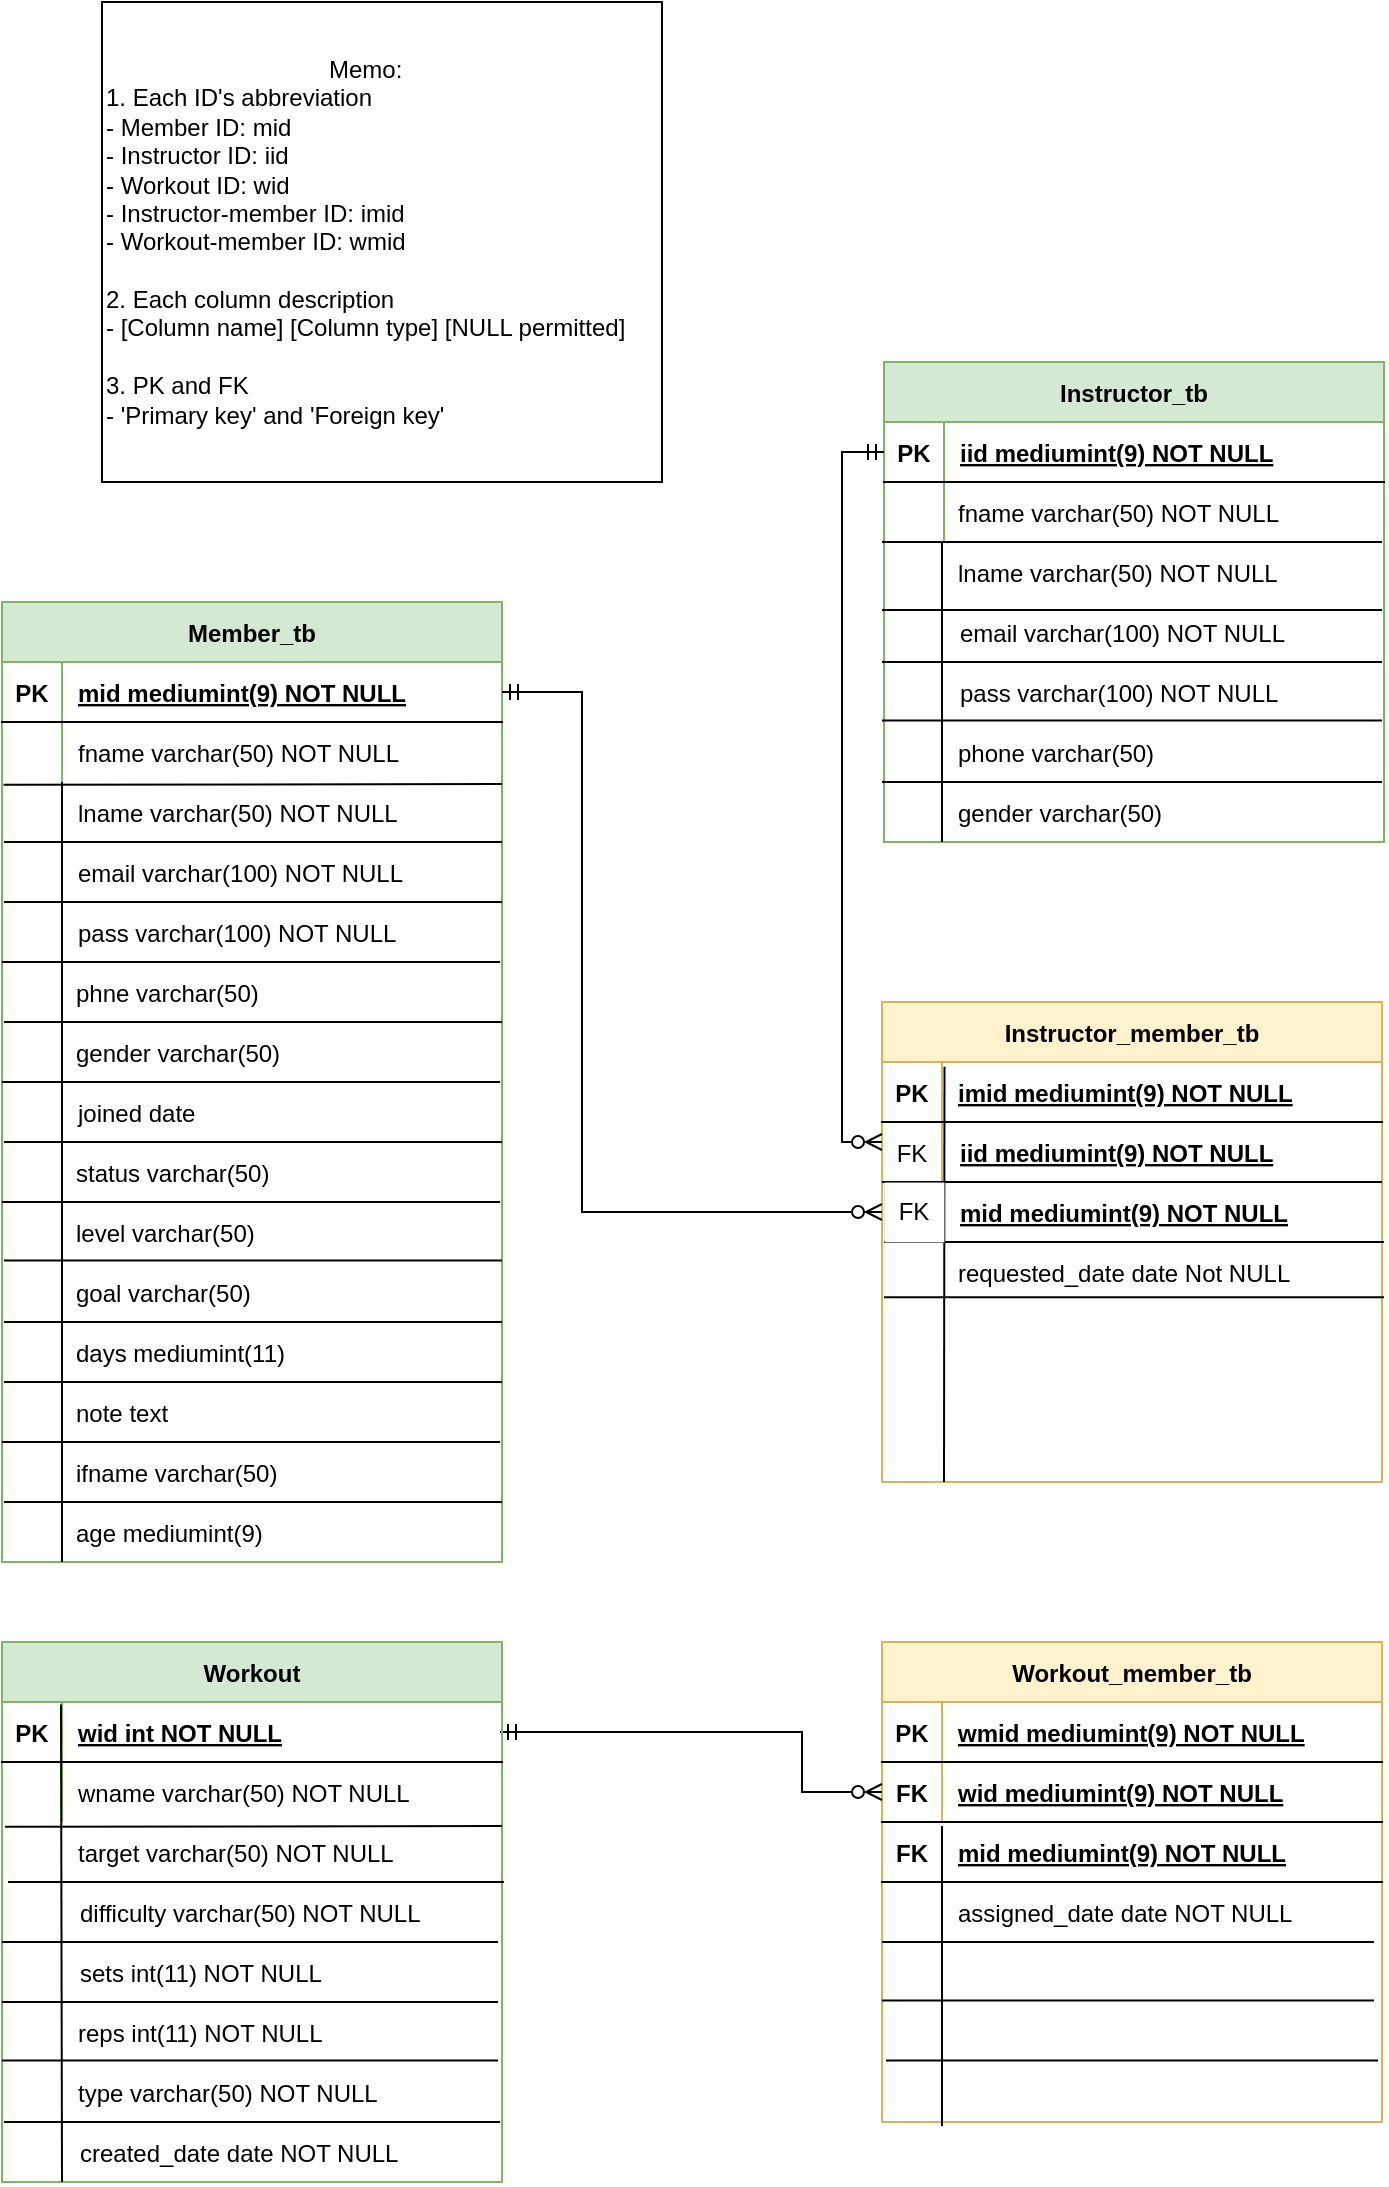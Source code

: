 <mxfile version="22.1.11" type="device">
  <diagram id="R2lEEEUBdFMjLlhIrx00" name="Page-1">
    <mxGraphModel dx="1060" dy="1758" grid="1" gridSize="10" guides="1" tooltips="1" connect="1" arrows="1" fold="1" page="1" pageScale="1" pageWidth="850" pageHeight="1100" math="0" shadow="0" extFonts="Permanent Marker^https://fonts.googleapis.com/css?family=Permanent+Marker">
      <root>
        <mxCell id="0" />
        <mxCell id="1" parent="0" />
        <mxCell id="C-vyLk0tnHw3VtMMgP7b-23" value="Member_tb" style="shape=table;startSize=30;container=1;collapsible=1;childLayout=tableLayout;fixedRows=1;rowLines=0;fontStyle=1;align=center;resizeLast=1;fillColor=#d5e8d4;strokeColor=#82b366;" parent="1" vertex="1">
          <mxGeometry x="120" y="120" width="250" height="480" as="geometry" />
        </mxCell>
        <mxCell id="C-vyLk0tnHw3VtMMgP7b-24" value="" style="shape=partialRectangle;collapsible=0;dropTarget=0;pointerEvents=0;fillColor=none;points=[[0,0.5],[1,0.5]];portConstraint=eastwest;top=0;left=0;right=0;bottom=1;" parent="C-vyLk0tnHw3VtMMgP7b-23" vertex="1">
          <mxGeometry y="30" width="250" height="30" as="geometry" />
        </mxCell>
        <mxCell id="C-vyLk0tnHw3VtMMgP7b-25" value="PK" style="shape=partialRectangle;overflow=hidden;connectable=0;fillColor=none;top=0;left=0;bottom=0;right=0;fontStyle=1;" parent="C-vyLk0tnHw3VtMMgP7b-24" vertex="1">
          <mxGeometry width="30" height="30" as="geometry">
            <mxRectangle width="30" height="30" as="alternateBounds" />
          </mxGeometry>
        </mxCell>
        <mxCell id="C-vyLk0tnHw3VtMMgP7b-26" value="mid mediumint(9) NOT NULL " style="shape=partialRectangle;overflow=hidden;connectable=0;fillColor=none;top=0;left=0;bottom=0;right=0;align=left;spacingLeft=6;fontStyle=5;" parent="C-vyLk0tnHw3VtMMgP7b-24" vertex="1">
          <mxGeometry x="30" width="220" height="30" as="geometry">
            <mxRectangle width="220" height="30" as="alternateBounds" />
          </mxGeometry>
        </mxCell>
        <mxCell id="C-vyLk0tnHw3VtMMgP7b-27" value="" style="shape=partialRectangle;collapsible=0;dropTarget=0;pointerEvents=0;fillColor=none;points=[[0,0.5],[1,0.5]];portConstraint=eastwest;top=0;left=0;right=0;bottom=0;" parent="C-vyLk0tnHw3VtMMgP7b-23" vertex="1">
          <mxGeometry y="60" width="250" height="30" as="geometry" />
        </mxCell>
        <mxCell id="C-vyLk0tnHw3VtMMgP7b-28" value="" style="shape=partialRectangle;overflow=hidden;connectable=0;fillColor=none;top=0;left=0;bottom=0;right=0;" parent="C-vyLk0tnHw3VtMMgP7b-27" vertex="1">
          <mxGeometry width="30" height="30" as="geometry">
            <mxRectangle width="30" height="30" as="alternateBounds" />
          </mxGeometry>
        </mxCell>
        <mxCell id="C-vyLk0tnHw3VtMMgP7b-29" value="" style="shape=partialRectangle;overflow=hidden;connectable=0;fillColor=none;top=0;left=0;bottom=0;right=0;align=left;spacingLeft=6;" parent="C-vyLk0tnHw3VtMMgP7b-27" vertex="1">
          <mxGeometry x="30" width="220" height="30" as="geometry">
            <mxRectangle width="220" height="30" as="alternateBounds" />
          </mxGeometry>
        </mxCell>
        <mxCell id="uSfFsMPVZNawBo8DDsm8-3" value="lname varchar(50) NOT NULL" style="shape=partialRectangle;overflow=hidden;connectable=0;fillColor=none;top=0;left=0;bottom=0;right=0;align=left;spacingLeft=6;" parent="1" vertex="1">
          <mxGeometry x="150" y="210" width="220" height="30" as="geometry">
            <mxRectangle width="220" height="30" as="alternateBounds" />
          </mxGeometry>
        </mxCell>
        <mxCell id="uSfFsMPVZNawBo8DDsm8-12" value="fname varchar(50) NOT NULL" style="shape=partialRectangle;overflow=hidden;connectable=0;fillColor=none;top=0;left=0;bottom=0;right=0;align=left;spacingLeft=6;" parent="1" vertex="1">
          <mxGeometry x="150" y="180" width="220" height="30" as="geometry">
            <mxRectangle width="220" height="30" as="alternateBounds" />
          </mxGeometry>
        </mxCell>
        <mxCell id="uSfFsMPVZNawBo8DDsm8-13" value="gender varchar(50) " style="shape=partialRectangle;overflow=hidden;connectable=0;fillColor=none;top=0;left=0;bottom=0;right=0;align=left;spacingLeft=6;" parent="1" vertex="1">
          <mxGeometry x="149" y="330" width="220" height="30" as="geometry">
            <mxRectangle width="220" height="30" as="alternateBounds" />
          </mxGeometry>
        </mxCell>
        <mxCell id="uSfFsMPVZNawBo8DDsm8-14" value="status varchar(50)" style="shape=partialRectangle;overflow=hidden;connectable=0;fillColor=none;top=0;left=0;bottom=0;right=0;align=left;spacingLeft=6;" parent="1" vertex="1">
          <mxGeometry x="149" y="390" width="220" height="30" as="geometry">
            <mxRectangle width="220" height="30" as="alternateBounds" />
          </mxGeometry>
        </mxCell>
        <mxCell id="uSfFsMPVZNawBo8DDsm8-15" value="email varchar(100) NOT NULL" style="shape=partialRectangle;overflow=hidden;connectable=0;fillColor=none;top=0;left=0;bottom=0;right=0;align=left;spacingLeft=6;" parent="1" vertex="1">
          <mxGeometry x="150" y="240" width="220" height="30" as="geometry">
            <mxRectangle width="220" height="30" as="alternateBounds" />
          </mxGeometry>
        </mxCell>
        <mxCell id="uSfFsMPVZNawBo8DDsm8-16" value="phne varchar(50) " style="shape=partialRectangle;overflow=hidden;connectable=0;fillColor=none;top=0;left=0;bottom=0;right=0;align=left;spacingLeft=6;" parent="1" vertex="1">
          <mxGeometry x="149" y="300" width="220" height="30" as="geometry">
            <mxRectangle width="220" height="30" as="alternateBounds" />
          </mxGeometry>
        </mxCell>
        <mxCell id="uSfFsMPVZNawBo8DDsm8-17" value="level varchar(50)" style="shape=partialRectangle;overflow=hidden;connectable=0;fillColor=none;top=0;left=0;bottom=0;right=0;align=left;spacingLeft=6;" parent="1" vertex="1">
          <mxGeometry x="149" y="420" width="220" height="30" as="geometry">
            <mxRectangle width="220" height="30" as="alternateBounds" />
          </mxGeometry>
        </mxCell>
        <mxCell id="uSfFsMPVZNawBo8DDsm8-18" value="joined date" style="shape=partialRectangle;overflow=hidden;connectable=0;fillColor=none;top=0;left=0;bottom=0;right=0;align=left;spacingLeft=6;" parent="1" vertex="1">
          <mxGeometry x="150" y="360" width="220" height="30" as="geometry">
            <mxRectangle width="220" height="30" as="alternateBounds" />
          </mxGeometry>
        </mxCell>
        <mxCell id="uSfFsMPVZNawBo8DDsm8-19" value="goal varchar(50)" style="shape=partialRectangle;overflow=hidden;connectable=0;fillColor=none;top=0;left=0;bottom=0;right=0;align=left;spacingLeft=6;" parent="1" vertex="1">
          <mxGeometry x="149" y="450" width="220" height="30" as="geometry">
            <mxRectangle width="220" height="30" as="alternateBounds" />
          </mxGeometry>
        </mxCell>
        <mxCell id="uSfFsMPVZNawBo8DDsm8-20" value="days mediumint(11)" style="shape=partialRectangle;overflow=hidden;connectable=0;fillColor=none;top=0;left=0;bottom=0;right=0;align=left;spacingLeft=6;" parent="1" vertex="1">
          <mxGeometry x="149" y="480" width="220" height="30" as="geometry">
            <mxRectangle width="220" height="30" as="alternateBounds" />
          </mxGeometry>
        </mxCell>
        <mxCell id="uSfFsMPVZNawBo8DDsm8-21" value="note text" style="shape=partialRectangle;overflow=hidden;connectable=0;fillColor=none;top=0;left=0;bottom=0;right=0;align=left;spacingLeft=6;" parent="1" vertex="1">
          <mxGeometry x="149" y="510" width="220" height="30" as="geometry">
            <mxRectangle width="220" height="30" as="alternateBounds" />
          </mxGeometry>
        </mxCell>
        <mxCell id="uSfFsMPVZNawBo8DDsm8-22" value="ifname varchar(50) " style="shape=partialRectangle;overflow=hidden;connectable=0;fillColor=none;top=0;left=0;bottom=0;right=0;align=left;spacingLeft=6;" parent="1" vertex="1">
          <mxGeometry x="149" y="540" width="220" height="30" as="geometry">
            <mxRectangle width="220" height="30" as="alternateBounds" />
          </mxGeometry>
        </mxCell>
        <mxCell id="uSfFsMPVZNawBo8DDsm8-23" value="age mediumint(9)" style="shape=partialRectangle;overflow=hidden;connectable=0;fillColor=none;top=0;left=0;bottom=0;right=0;align=left;spacingLeft=6;" parent="1" vertex="1">
          <mxGeometry x="149" y="570" width="220" height="30" as="geometry">
            <mxRectangle width="220" height="30" as="alternateBounds" />
          </mxGeometry>
        </mxCell>
        <mxCell id="uSfFsMPVZNawBo8DDsm8-27" value="pass varchar(100) NOT NULL" style="shape=partialRectangle;overflow=hidden;connectable=0;fillColor=none;top=0;left=0;bottom=0;right=0;align=left;spacingLeft=6;" parent="1" vertex="1">
          <mxGeometry x="150" y="270" width="220" height="30" as="geometry">
            <mxRectangle width="220" height="30" as="alternateBounds" />
          </mxGeometry>
        </mxCell>
        <mxCell id="uSfFsMPVZNawBo8DDsm8-28" value="" style="endArrow=none;html=1;rounded=0;" parent="1" edge="1">
          <mxGeometry width="50" height="50" relative="1" as="geometry">
            <mxPoint x="150" y="600" as="sourcePoint" />
            <mxPoint x="150" y="210" as="targetPoint" />
          </mxGeometry>
        </mxCell>
        <mxCell id="uSfFsMPVZNawBo8DDsm8-29" value="" style="endArrow=none;html=1;rounded=0;exitX=0.003;exitY=1.046;exitDx=0;exitDy=0;exitPerimeter=0;" parent="1" source="C-vyLk0tnHw3VtMMgP7b-27" edge="1">
          <mxGeometry width="50" height="50" relative="1" as="geometry">
            <mxPoint x="380" y="350" as="sourcePoint" />
            <mxPoint x="370" y="211" as="targetPoint" />
          </mxGeometry>
        </mxCell>
        <mxCell id="uSfFsMPVZNawBo8DDsm8-32" value="" style="endArrow=none;html=1;rounded=0;exitX=0.003;exitY=1.046;exitDx=0;exitDy=0;exitPerimeter=0;" parent="1" edge="1">
          <mxGeometry width="50" height="50" relative="1" as="geometry">
            <mxPoint x="121" y="240" as="sourcePoint" />
            <mxPoint x="370" y="240" as="targetPoint" />
          </mxGeometry>
        </mxCell>
        <mxCell id="uSfFsMPVZNawBo8DDsm8-33" value="" style="endArrow=none;html=1;rounded=0;exitX=0.003;exitY=1.046;exitDx=0;exitDy=0;exitPerimeter=0;" parent="1" edge="1">
          <mxGeometry width="50" height="50" relative="1" as="geometry">
            <mxPoint x="121" y="270" as="sourcePoint" />
            <mxPoint x="370" y="270" as="targetPoint" />
          </mxGeometry>
        </mxCell>
        <mxCell id="uSfFsMPVZNawBo8DDsm8-34" value="" style="endArrow=none;html=1;rounded=0;exitX=0.003;exitY=1.046;exitDx=0;exitDy=0;exitPerimeter=0;" parent="1" edge="1">
          <mxGeometry width="50" height="50" relative="1" as="geometry">
            <mxPoint x="120" y="300" as="sourcePoint" />
            <mxPoint x="369" y="300" as="targetPoint" />
          </mxGeometry>
        </mxCell>
        <mxCell id="uSfFsMPVZNawBo8DDsm8-35" value="" style="endArrow=none;html=1;rounded=0;exitX=0.003;exitY=1.046;exitDx=0;exitDy=0;exitPerimeter=0;" parent="1" edge="1">
          <mxGeometry width="50" height="50" relative="1" as="geometry">
            <mxPoint x="121" y="330" as="sourcePoint" />
            <mxPoint x="370" y="330" as="targetPoint" />
          </mxGeometry>
        </mxCell>
        <mxCell id="uSfFsMPVZNawBo8DDsm8-36" value="" style="endArrow=none;html=1;rounded=0;exitX=0.003;exitY=1.046;exitDx=0;exitDy=0;exitPerimeter=0;" parent="1" edge="1">
          <mxGeometry width="50" height="50" relative="1" as="geometry">
            <mxPoint x="120" y="360" as="sourcePoint" />
            <mxPoint x="369" y="360" as="targetPoint" />
          </mxGeometry>
        </mxCell>
        <mxCell id="uSfFsMPVZNawBo8DDsm8-37" value="" style="endArrow=none;html=1;rounded=0;exitX=0.003;exitY=1.046;exitDx=0;exitDy=0;exitPerimeter=0;" parent="1" edge="1">
          <mxGeometry width="50" height="50" relative="1" as="geometry">
            <mxPoint x="121" y="390" as="sourcePoint" />
            <mxPoint x="370" y="390" as="targetPoint" />
          </mxGeometry>
        </mxCell>
        <mxCell id="uSfFsMPVZNawBo8DDsm8-38" value="" style="endArrow=none;html=1;rounded=0;exitX=0.003;exitY=1.046;exitDx=0;exitDy=0;exitPerimeter=0;" parent="1" edge="1">
          <mxGeometry width="50" height="50" relative="1" as="geometry">
            <mxPoint x="120" y="420" as="sourcePoint" />
            <mxPoint x="369" y="420" as="targetPoint" />
          </mxGeometry>
        </mxCell>
        <mxCell id="uSfFsMPVZNawBo8DDsm8-39" value="" style="endArrow=none;html=1;rounded=0;exitX=0.003;exitY=1.046;exitDx=0;exitDy=0;exitPerimeter=0;" parent="1" edge="1">
          <mxGeometry width="50" height="50" relative="1" as="geometry">
            <mxPoint x="121" y="449.26" as="sourcePoint" />
            <mxPoint x="370" y="449.26" as="targetPoint" />
          </mxGeometry>
        </mxCell>
        <mxCell id="uSfFsMPVZNawBo8DDsm8-40" value="" style="endArrow=none;html=1;rounded=0;exitX=0.003;exitY=1.046;exitDx=0;exitDy=0;exitPerimeter=0;" parent="1" edge="1">
          <mxGeometry width="50" height="50" relative="1" as="geometry">
            <mxPoint x="121" y="480" as="sourcePoint" />
            <mxPoint x="370" y="480" as="targetPoint" />
          </mxGeometry>
        </mxCell>
        <mxCell id="uSfFsMPVZNawBo8DDsm8-41" value="" style="endArrow=none;html=1;rounded=0;exitX=0.003;exitY=1.046;exitDx=0;exitDy=0;exitPerimeter=0;" parent="1" edge="1">
          <mxGeometry width="50" height="50" relative="1" as="geometry">
            <mxPoint x="121" y="510" as="sourcePoint" />
            <mxPoint x="370" y="510" as="targetPoint" />
          </mxGeometry>
        </mxCell>
        <mxCell id="uSfFsMPVZNawBo8DDsm8-42" value="" style="endArrow=none;html=1;rounded=0;exitX=0.003;exitY=1.046;exitDx=0;exitDy=0;exitPerimeter=0;" parent="1" edge="1">
          <mxGeometry width="50" height="50" relative="1" as="geometry">
            <mxPoint x="120" y="540" as="sourcePoint" />
            <mxPoint x="369" y="540" as="targetPoint" />
          </mxGeometry>
        </mxCell>
        <mxCell id="uSfFsMPVZNawBo8DDsm8-43" value="" style="endArrow=none;html=1;rounded=0;exitX=0.003;exitY=1.046;exitDx=0;exitDy=0;exitPerimeter=0;" parent="1" edge="1">
          <mxGeometry width="50" height="50" relative="1" as="geometry">
            <mxPoint x="121" y="570" as="sourcePoint" />
            <mxPoint x="370" y="570" as="targetPoint" />
          </mxGeometry>
        </mxCell>
        <mxCell id="uSfFsMPVZNawBo8DDsm8-128" value="Instructor_tb" style="shape=table;startSize=30;container=1;collapsible=1;childLayout=tableLayout;fixedRows=1;rowLines=0;fontStyle=1;align=center;resizeLast=1;fillColor=#d5e8d4;strokeColor=#82b366;" parent="1" vertex="1">
          <mxGeometry x="561" width="250" height="240" as="geometry" />
        </mxCell>
        <mxCell id="uSfFsMPVZNawBo8DDsm8-129" value="" style="shape=partialRectangle;collapsible=0;dropTarget=0;pointerEvents=0;fillColor=none;points=[[0,0.5],[1,0.5]];portConstraint=eastwest;top=0;left=0;right=0;bottom=1;" parent="uSfFsMPVZNawBo8DDsm8-128" vertex="1">
          <mxGeometry y="30" width="250" height="30" as="geometry" />
        </mxCell>
        <mxCell id="uSfFsMPVZNawBo8DDsm8-130" value="PK" style="shape=partialRectangle;overflow=hidden;connectable=0;fillColor=none;top=0;left=0;bottom=0;right=0;fontStyle=1;" parent="uSfFsMPVZNawBo8DDsm8-129" vertex="1">
          <mxGeometry width="30" height="30" as="geometry">
            <mxRectangle width="30" height="30" as="alternateBounds" />
          </mxGeometry>
        </mxCell>
        <mxCell id="uSfFsMPVZNawBo8DDsm8-131" value="iid mediumint(9) NOT NULL " style="shape=partialRectangle;overflow=hidden;connectable=0;fillColor=none;top=0;left=0;bottom=0;right=0;align=left;spacingLeft=6;fontStyle=5;" parent="uSfFsMPVZNawBo8DDsm8-129" vertex="1">
          <mxGeometry x="30" width="220" height="30" as="geometry">
            <mxRectangle width="220" height="30" as="alternateBounds" />
          </mxGeometry>
        </mxCell>
        <mxCell id="uSfFsMPVZNawBo8DDsm8-132" value="" style="shape=partialRectangle;collapsible=0;dropTarget=0;pointerEvents=0;fillColor=none;points=[[0,0.5],[1,0.5]];portConstraint=eastwest;top=0;left=0;right=0;bottom=0;" parent="uSfFsMPVZNawBo8DDsm8-128" vertex="1">
          <mxGeometry y="60" width="250" height="30" as="geometry" />
        </mxCell>
        <mxCell id="uSfFsMPVZNawBo8DDsm8-133" value="" style="shape=partialRectangle;overflow=hidden;connectable=0;fillColor=none;top=0;left=0;bottom=0;right=0;" parent="uSfFsMPVZNawBo8DDsm8-132" vertex="1">
          <mxGeometry width="30" height="30" as="geometry">
            <mxRectangle width="30" height="30" as="alternateBounds" />
          </mxGeometry>
        </mxCell>
        <mxCell id="uSfFsMPVZNawBo8DDsm8-134" value="" style="shape=partialRectangle;overflow=hidden;connectable=0;fillColor=none;top=0;left=0;bottom=0;right=0;align=left;spacingLeft=6;" parent="uSfFsMPVZNawBo8DDsm8-132" vertex="1">
          <mxGeometry x="30" width="220" height="30" as="geometry">
            <mxRectangle width="220" height="30" as="alternateBounds" />
          </mxGeometry>
        </mxCell>
        <mxCell id="uSfFsMPVZNawBo8DDsm8-135" value="lname varchar(50) NOT NULL" style="shape=partialRectangle;overflow=hidden;connectable=0;fillColor=none;top=0;left=0;bottom=0;right=0;align=left;spacingLeft=6;" parent="1" vertex="1">
          <mxGeometry x="590" y="90" width="220" height="30" as="geometry">
            <mxRectangle width="220" height="30" as="alternateBounds" />
          </mxGeometry>
        </mxCell>
        <mxCell id="uSfFsMPVZNawBo8DDsm8-136" value="fname varchar(50) NOT NULL" style="shape=partialRectangle;overflow=hidden;connectable=0;fillColor=none;top=0;left=0;bottom=0;right=0;align=left;spacingLeft=6;" parent="1" vertex="1">
          <mxGeometry x="590" y="60" width="220" height="30" as="geometry">
            <mxRectangle width="220" height="30" as="alternateBounds" />
          </mxGeometry>
        </mxCell>
        <mxCell id="uSfFsMPVZNawBo8DDsm8-137" value="gender varchar(50) " style="shape=partialRectangle;overflow=hidden;connectable=0;fillColor=none;top=0;left=0;bottom=0;right=0;align=left;spacingLeft=6;" parent="1" vertex="1">
          <mxGeometry x="590" y="210" width="220" height="30" as="geometry">
            <mxRectangle width="220" height="30" as="alternateBounds" />
          </mxGeometry>
        </mxCell>
        <mxCell id="uSfFsMPVZNawBo8DDsm8-138" value="email varchar(100) NOT NULL" style="shape=partialRectangle;overflow=hidden;connectable=0;fillColor=none;top=0;left=0;bottom=0;right=0;align=left;spacingLeft=6;" parent="1" vertex="1">
          <mxGeometry x="591" y="120" width="220" height="30" as="geometry">
            <mxRectangle width="220" height="30" as="alternateBounds" />
          </mxGeometry>
        </mxCell>
        <mxCell id="uSfFsMPVZNawBo8DDsm8-139" value="phone varchar(50) " style="shape=partialRectangle;overflow=hidden;connectable=0;fillColor=none;top=0;left=0;bottom=0;right=0;align=left;spacingLeft=6;" parent="1" vertex="1">
          <mxGeometry x="590" y="180" width="220" height="30" as="geometry">
            <mxRectangle width="220" height="30" as="alternateBounds" />
          </mxGeometry>
        </mxCell>
        <mxCell id="uSfFsMPVZNawBo8DDsm8-140" value="pass varchar(100) NOT NULL" style="shape=partialRectangle;overflow=hidden;connectable=0;fillColor=none;top=0;left=0;bottom=0;right=0;align=left;spacingLeft=6;" parent="1" vertex="1">
          <mxGeometry x="591" y="150" width="220" height="30" as="geometry">
            <mxRectangle width="220" height="30" as="alternateBounds" />
          </mxGeometry>
        </mxCell>
        <mxCell id="uSfFsMPVZNawBo8DDsm8-141" value="" style="endArrow=none;html=1;rounded=0;" parent="1" edge="1">
          <mxGeometry width="50" height="50" relative="1" as="geometry">
            <mxPoint x="590" y="240" as="sourcePoint" />
            <mxPoint x="590" y="90" as="targetPoint" />
          </mxGeometry>
        </mxCell>
        <mxCell id="uSfFsMPVZNawBo8DDsm8-142" value="" style="endArrow=none;html=1;rounded=0;" parent="1" edge="1">
          <mxGeometry width="50" height="50" relative="1" as="geometry">
            <mxPoint x="560" y="90" as="sourcePoint" />
            <mxPoint x="810" y="90" as="targetPoint" />
          </mxGeometry>
        </mxCell>
        <mxCell id="uSfFsMPVZNawBo8DDsm8-143" value="" style="endArrow=none;html=1;rounded=0;" parent="1" edge="1">
          <mxGeometry width="50" height="50" relative="1" as="geometry">
            <mxPoint x="560" y="124" as="sourcePoint" />
            <mxPoint x="810" y="124" as="targetPoint" />
          </mxGeometry>
        </mxCell>
        <mxCell id="uSfFsMPVZNawBo8DDsm8-144" value="" style="endArrow=none;html=1;rounded=0;" parent="1" edge="1">
          <mxGeometry width="50" height="50" relative="1" as="geometry">
            <mxPoint x="560" y="150" as="sourcePoint" />
            <mxPoint x="810" y="150" as="targetPoint" />
          </mxGeometry>
        </mxCell>
        <mxCell id="uSfFsMPVZNawBo8DDsm8-145" value="" style="endArrow=none;html=1;rounded=0;" parent="1" edge="1">
          <mxGeometry width="50" height="50" relative="1" as="geometry">
            <mxPoint x="560" y="179.31" as="sourcePoint" />
            <mxPoint x="810" y="179.31" as="targetPoint" />
          </mxGeometry>
        </mxCell>
        <mxCell id="uSfFsMPVZNawBo8DDsm8-146" value="" style="endArrow=none;html=1;rounded=0;" parent="1" edge="1">
          <mxGeometry width="50" height="50" relative="1" as="geometry">
            <mxPoint x="560" y="210" as="sourcePoint" />
            <mxPoint x="810" y="210" as="targetPoint" />
          </mxGeometry>
        </mxCell>
        <mxCell id="uSfFsMPVZNawBo8DDsm8-154" value="Workout_member_tb" style="shape=table;startSize=30;container=1;collapsible=1;childLayout=tableLayout;fixedRows=1;rowLines=0;fontStyle=1;align=center;resizeLast=1;fillColor=#fff2cc;strokeColor=#d6b656;" parent="1" vertex="1">
          <mxGeometry x="560" y="640" width="250" height="240" as="geometry" />
        </mxCell>
        <mxCell id="uSfFsMPVZNawBo8DDsm8-155" value="" style="shape=partialRectangle;collapsible=0;dropTarget=0;pointerEvents=0;fillColor=none;points=[[0,0.5],[1,0.5]];portConstraint=eastwest;top=0;left=0;right=0;bottom=1;" parent="uSfFsMPVZNawBo8DDsm8-154" vertex="1">
          <mxGeometry y="30" width="250" height="30" as="geometry" />
        </mxCell>
        <mxCell id="uSfFsMPVZNawBo8DDsm8-156" value="PK" style="shape=partialRectangle;overflow=hidden;connectable=0;fillColor=none;top=0;left=0;bottom=0;right=0;fontStyle=1;" parent="uSfFsMPVZNawBo8DDsm8-155" vertex="1">
          <mxGeometry width="30" height="30" as="geometry">
            <mxRectangle width="30" height="30" as="alternateBounds" />
          </mxGeometry>
        </mxCell>
        <mxCell id="uSfFsMPVZNawBo8DDsm8-157" value="wmid mediumint(9) NOT NULL " style="shape=partialRectangle;overflow=hidden;connectable=0;fillColor=none;top=0;left=0;bottom=0;right=0;align=left;spacingLeft=6;fontStyle=5;" parent="uSfFsMPVZNawBo8DDsm8-155" vertex="1">
          <mxGeometry x="30" width="220" height="30" as="geometry">
            <mxRectangle width="220" height="30" as="alternateBounds" />
          </mxGeometry>
        </mxCell>
        <mxCell id="uSfFsMPVZNawBo8DDsm8-158" value="" style="shape=partialRectangle;collapsible=0;dropTarget=0;pointerEvents=0;fillColor=none;points=[[0,0.5],[1,0.5]];portConstraint=eastwest;top=0;left=0;right=0;bottom=0;" parent="uSfFsMPVZNawBo8DDsm8-154" vertex="1">
          <mxGeometry y="60" width="250" height="30" as="geometry" />
        </mxCell>
        <mxCell id="uSfFsMPVZNawBo8DDsm8-159" value="" style="shape=partialRectangle;overflow=hidden;connectable=0;fillColor=none;top=0;left=0;bottom=0;right=0;" parent="uSfFsMPVZNawBo8DDsm8-158" vertex="1">
          <mxGeometry width="30" height="30" as="geometry">
            <mxRectangle width="30" height="30" as="alternateBounds" />
          </mxGeometry>
        </mxCell>
        <mxCell id="uSfFsMPVZNawBo8DDsm8-160" value="" style="shape=partialRectangle;overflow=hidden;connectable=0;fillColor=none;top=0;left=0;bottom=0;right=0;align=left;spacingLeft=6;" parent="uSfFsMPVZNawBo8DDsm8-158" vertex="1">
          <mxGeometry x="30" width="220" height="30" as="geometry">
            <mxRectangle width="220" height="30" as="alternateBounds" />
          </mxGeometry>
        </mxCell>
        <mxCell id="uSfFsMPVZNawBo8DDsm8-167" value="" style="endArrow=none;html=1;rounded=0;" parent="1" edge="1">
          <mxGeometry width="50" height="50" relative="1" as="geometry">
            <mxPoint x="590" y="882" as="sourcePoint" />
            <mxPoint x="590" y="732" as="targetPoint" />
            <Array as="points">
              <mxPoint x="590" y="802" />
            </Array>
          </mxGeometry>
        </mxCell>
        <mxCell id="uSfFsMPVZNawBo8DDsm8-169" value="" style="endArrow=none;html=1;rounded=0;exitX=0.013;exitY=1.053;exitDx=0;exitDy=0;exitPerimeter=0;" parent="1" edge="1">
          <mxGeometry width="50" height="50" relative="1" as="geometry">
            <mxPoint x="564" y="760" as="sourcePoint" />
            <mxPoint x="810" y="760" as="targetPoint" />
          </mxGeometry>
        </mxCell>
        <mxCell id="uSfFsMPVZNawBo8DDsm8-170" value="" style="endArrow=none;html=1;rounded=0;exitX=0.013;exitY=1.053;exitDx=0;exitDy=0;exitPerimeter=0;" parent="1" edge="1">
          <mxGeometry width="50" height="50" relative="1" as="geometry">
            <mxPoint x="560" y="790" as="sourcePoint" />
            <mxPoint x="806" y="790" as="targetPoint" />
          </mxGeometry>
        </mxCell>
        <mxCell id="uSfFsMPVZNawBo8DDsm8-171" value="" style="endArrow=none;html=1;rounded=0;exitX=0.013;exitY=1.053;exitDx=0;exitDy=0;exitPerimeter=0;" parent="1" edge="1">
          <mxGeometry width="50" height="50" relative="1" as="geometry">
            <mxPoint x="560" y="819.2" as="sourcePoint" />
            <mxPoint x="806" y="819.2" as="targetPoint" />
          </mxGeometry>
        </mxCell>
        <mxCell id="uSfFsMPVZNawBo8DDsm8-172" value="" style="endArrow=none;html=1;rounded=0;exitX=0.013;exitY=1.053;exitDx=0;exitDy=0;exitPerimeter=0;" parent="1" edge="1">
          <mxGeometry width="50" height="50" relative="1" as="geometry">
            <mxPoint x="562" y="849.2" as="sourcePoint" />
            <mxPoint x="808" y="849.2" as="targetPoint" />
          </mxGeometry>
        </mxCell>
        <mxCell id="RFCjPIUDiiTBRHqZEkt3-8" value="Instructor_member_tb" style="shape=table;startSize=30;container=1;collapsible=1;childLayout=tableLayout;fixedRows=1;rowLines=0;fontStyle=1;align=center;resizeLast=1;fillColor=#fff2cc;strokeColor=#d6b656;" parent="1" vertex="1">
          <mxGeometry x="560" y="320" width="250" height="240" as="geometry" />
        </mxCell>
        <mxCell id="RFCjPIUDiiTBRHqZEkt3-9" value="" style="shape=partialRectangle;collapsible=0;dropTarget=0;pointerEvents=0;fillColor=none;points=[[0,0.5],[1,0.5]];portConstraint=eastwest;top=0;left=0;right=0;bottom=1;" parent="RFCjPIUDiiTBRHqZEkt3-8" vertex="1">
          <mxGeometry y="30" width="250" height="30" as="geometry" />
        </mxCell>
        <mxCell id="RFCjPIUDiiTBRHqZEkt3-10" value="PK" style="shape=partialRectangle;overflow=hidden;connectable=0;fillColor=none;top=0;left=0;bottom=0;right=0;fontStyle=1;" parent="RFCjPIUDiiTBRHqZEkt3-9" vertex="1">
          <mxGeometry width="30" height="30" as="geometry">
            <mxRectangle width="30" height="30" as="alternateBounds" />
          </mxGeometry>
        </mxCell>
        <mxCell id="RFCjPIUDiiTBRHqZEkt3-11" value="imid mediumint(9) NOT NULL " style="shape=partialRectangle;overflow=hidden;connectable=0;fillColor=none;top=0;left=0;bottom=0;right=0;align=left;spacingLeft=6;fontStyle=5;" parent="RFCjPIUDiiTBRHqZEkt3-9" vertex="1">
          <mxGeometry x="30" width="220" height="30" as="geometry">
            <mxRectangle width="220" height="30" as="alternateBounds" />
          </mxGeometry>
        </mxCell>
        <mxCell id="RFCjPIUDiiTBRHqZEkt3-12" value="" style="shape=partialRectangle;collapsible=0;dropTarget=0;pointerEvents=0;fillColor=none;points=[[0,0.5],[1,0.5]];portConstraint=eastwest;top=0;left=0;right=0;bottom=0;" parent="RFCjPIUDiiTBRHqZEkt3-8" vertex="1">
          <mxGeometry y="60" width="250" height="30" as="geometry" />
        </mxCell>
        <mxCell id="RFCjPIUDiiTBRHqZEkt3-13" value="FK" style="shape=partialRectangle;overflow=hidden;connectable=0;fillColor=none;top=0;left=0;bottom=0;right=0;" parent="RFCjPIUDiiTBRHqZEkt3-12" vertex="1">
          <mxGeometry width="30" height="30" as="geometry">
            <mxRectangle width="30" height="30" as="alternateBounds" />
          </mxGeometry>
        </mxCell>
        <mxCell id="RFCjPIUDiiTBRHqZEkt3-14" value="" style="shape=partialRectangle;overflow=hidden;connectable=0;fillColor=none;top=0;left=0;bottom=0;right=0;align=left;spacingLeft=6;" parent="RFCjPIUDiiTBRHqZEkt3-12" vertex="1">
          <mxGeometry x="30" width="220" height="30" as="geometry">
            <mxRectangle width="220" height="30" as="alternateBounds" />
          </mxGeometry>
        </mxCell>
        <mxCell id="RFCjPIUDiiTBRHqZEkt3-22" value="" style="endArrow=none;html=1;rounded=0;" parent="1" edge="1">
          <mxGeometry width="50" height="50" relative="1" as="geometry">
            <mxPoint x="560" y="410" as="sourcePoint" />
            <mxPoint x="810" y="410" as="targetPoint" />
          </mxGeometry>
        </mxCell>
        <mxCell id="RFCjPIUDiiTBRHqZEkt3-44" style="edgeStyle=orthogonalEdgeStyle;rounded=0;orthogonalLoop=1;jettySize=auto;html=1;exitX=1;exitY=0.5;exitDx=0;exitDy=0;startArrow=ERmandOne;startFill=0;endArrow=ERzeroToMany;endFill=0;" parent="1" source="C-vyLk0tnHw3VtMMgP7b-24" edge="1">
          <mxGeometry relative="1" as="geometry">
            <mxPoint x="560" y="425" as="targetPoint" />
            <Array as="points">
              <mxPoint x="410" y="165" />
              <mxPoint x="410" y="425" />
            </Array>
          </mxGeometry>
        </mxCell>
        <mxCell id="RFCjPIUDiiTBRHqZEkt3-45" style="edgeStyle=orthogonalEdgeStyle;rounded=0;orthogonalLoop=1;jettySize=auto;html=1;exitX=0;exitY=0.5;exitDx=0;exitDy=0;endArrow=ERzeroToMany;endFill=0;startArrow=ERmandOne;startFill=0;" parent="1" source="uSfFsMPVZNawBo8DDsm8-129" edge="1">
          <mxGeometry relative="1" as="geometry">
            <mxPoint x="560" y="390" as="targetPoint" />
            <Array as="points">
              <mxPoint x="540" y="45" />
              <mxPoint x="540" y="390" />
              <mxPoint x="560" y="390" />
            </Array>
          </mxGeometry>
        </mxCell>
        <mxCell id="RFCjPIUDiiTBRHqZEkt3-71" style="edgeStyle=orthogonalEdgeStyle;rounded=0;orthogonalLoop=1;jettySize=auto;html=1;exitX=1;exitY=0.5;exitDx=0;exitDy=0;entryX=0;entryY=0.5;entryDx=0;entryDy=0;startArrow=ERmandOne;startFill=0;endArrow=ERzeroToMany;endFill=0;" parent="1" target="0jx59TE_2usO_WzDCnup-14" edge="1">
          <mxGeometry relative="1" as="geometry">
            <mxPoint x="369" y="685" as="sourcePoint" />
            <mxPoint x="570" y="780" as="targetPoint" />
            <Array as="points">
              <mxPoint x="520" y="685" />
              <mxPoint x="520" y="715" />
            </Array>
          </mxGeometry>
        </mxCell>
        <mxCell id="RFCjPIUDiiTBRHqZEkt3-73" value="" style="shape=partialRectangle;collapsible=0;dropTarget=0;pointerEvents=0;fillColor=none;points=[[0,0.5],[1,0.5]];portConstraint=eastwest;top=0;left=0;right=0;bottom=1;" parent="1" vertex="1">
          <mxGeometry x="560" y="730" width="250" height="30" as="geometry" />
        </mxCell>
        <mxCell id="RFCjPIUDiiTBRHqZEkt3-74" value="FK" style="shape=partialRectangle;overflow=hidden;connectable=0;fillColor=none;top=0;left=0;bottom=0;right=0;fontStyle=1;" parent="RFCjPIUDiiTBRHqZEkt3-73" vertex="1">
          <mxGeometry width="30" height="30" as="geometry">
            <mxRectangle width="30" height="30" as="alternateBounds" />
          </mxGeometry>
        </mxCell>
        <mxCell id="RFCjPIUDiiTBRHqZEkt3-75" value="mid mediumint(9) NOT NULL " style="shape=partialRectangle;overflow=hidden;connectable=0;fillColor=none;top=0;left=0;bottom=0;right=0;align=left;spacingLeft=6;fontStyle=5;" parent="RFCjPIUDiiTBRHqZEkt3-73" vertex="1">
          <mxGeometry x="30" width="220" height="30" as="geometry">
            <mxRectangle width="220" height="30" as="alternateBounds" />
          </mxGeometry>
        </mxCell>
        <mxCell id="0jx59TE_2usO_WzDCnup-1" value="iid mediumint(9) NOT NULL " style="shape=partialRectangle;overflow=hidden;connectable=0;fillColor=none;top=0;left=0;bottom=0;right=0;align=left;spacingLeft=6;fontStyle=5;" vertex="1" parent="1">
          <mxGeometry x="591" y="380" width="220" height="30" as="geometry">
            <mxRectangle width="220" height="30" as="alternateBounds" />
          </mxGeometry>
        </mxCell>
        <mxCell id="0jx59TE_2usO_WzDCnup-3" value="mid mediumint(9) NOT NULL " style="shape=partialRectangle;overflow=hidden;connectable=0;fillColor=none;top=0;left=0;bottom=0;right=0;align=left;spacingLeft=6;fontStyle=5;" vertex="1" parent="1">
          <mxGeometry x="591" y="410" width="220" height="30" as="geometry">
            <mxRectangle width="220" height="30" as="alternateBounds" />
          </mxGeometry>
        </mxCell>
        <mxCell id="0jx59TE_2usO_WzDCnup-5" value="" style="endArrow=none;html=1;rounded=0;" edge="1" parent="1">
          <mxGeometry width="50" height="50" relative="1" as="geometry">
            <mxPoint x="561" y="440" as="sourcePoint" />
            <mxPoint x="811" y="440" as="targetPoint" />
          </mxGeometry>
        </mxCell>
        <mxCell id="0jx59TE_2usO_WzDCnup-6" value="" style="endArrow=none;html=1;rounded=0;entryX=0.125;entryY=0.079;entryDx=0;entryDy=0;entryPerimeter=0;" edge="1" parent="1" target="RFCjPIUDiiTBRHqZEkt3-9">
          <mxGeometry width="50" height="50" relative="1" as="geometry">
            <mxPoint x="591" y="560" as="sourcePoint" />
            <mxPoint x="530" y="350" as="targetPoint" />
          </mxGeometry>
        </mxCell>
        <mxCell id="0jx59TE_2usO_WzDCnup-8" value="FK" style="whiteSpace=wrap;html=1;strokeWidth=0;" vertex="1" parent="1">
          <mxGeometry x="561" y="410" width="30" height="30" as="geometry" />
        </mxCell>
        <mxCell id="0jx59TE_2usO_WzDCnup-11" value="requested_date date Not NULL" style="shape=partialRectangle;overflow=hidden;connectable=0;fillColor=none;top=0;left=0;bottom=0;right=0;align=left;spacingLeft=6;" vertex="1" parent="1">
          <mxGeometry x="590" y="440" width="220" height="30" as="geometry">
            <mxRectangle width="220" height="30" as="alternateBounds" />
          </mxGeometry>
        </mxCell>
        <mxCell id="0jx59TE_2usO_WzDCnup-12" value="" style="endArrow=none;html=1;rounded=0;" edge="1" parent="1">
          <mxGeometry width="50" height="50" relative="1" as="geometry">
            <mxPoint x="561" y="467.64" as="sourcePoint" />
            <mxPoint x="811" y="467.64" as="targetPoint" />
          </mxGeometry>
        </mxCell>
        <mxCell id="0jx59TE_2usO_WzDCnup-13" value="assigned_date date NOT NULL" style="shape=partialRectangle;overflow=hidden;connectable=0;fillColor=none;top=0;left=0;bottom=0;right=0;align=left;spacingLeft=6;" vertex="1" parent="1">
          <mxGeometry x="590" y="760" width="220" height="30" as="geometry">
            <mxRectangle width="220" height="30" as="alternateBounds" />
          </mxGeometry>
        </mxCell>
        <mxCell id="0jx59TE_2usO_WzDCnup-14" value="" style="shape=partialRectangle;collapsible=0;dropTarget=0;pointerEvents=0;fillColor=none;points=[[0,0.5],[1,0.5]];portConstraint=eastwest;top=0;left=0;right=0;bottom=1;" vertex="1" parent="1">
          <mxGeometry x="560" y="700" width="250" height="30" as="geometry" />
        </mxCell>
        <mxCell id="0jx59TE_2usO_WzDCnup-15" value="FK" style="shape=partialRectangle;overflow=hidden;connectable=0;fillColor=none;top=0;left=0;bottom=0;right=0;fontStyle=1;" vertex="1" parent="0jx59TE_2usO_WzDCnup-14">
          <mxGeometry width="30" height="30" as="geometry">
            <mxRectangle width="30" height="30" as="alternateBounds" />
          </mxGeometry>
        </mxCell>
        <mxCell id="0jx59TE_2usO_WzDCnup-16" value="wid mediumint(9) NOT NULL " style="shape=partialRectangle;overflow=hidden;connectable=0;fillColor=none;top=0;left=0;bottom=0;right=0;align=left;spacingLeft=6;fontStyle=5;" vertex="1" parent="0jx59TE_2usO_WzDCnup-14">
          <mxGeometry x="30" width="220" height="30" as="geometry">
            <mxRectangle width="220" height="30" as="alternateBounds" />
          </mxGeometry>
        </mxCell>
        <mxCell id="0jx59TE_2usO_WzDCnup-31" value="Workout" style="shape=table;startSize=30;container=1;collapsible=1;childLayout=tableLayout;fixedRows=1;rowLines=0;fontStyle=1;align=center;resizeLast=1;fillColor=#d5e8d4;strokeColor=#82b366;" vertex="1" parent="1">
          <mxGeometry x="120" y="640" width="250" height="270" as="geometry" />
        </mxCell>
        <mxCell id="0jx59TE_2usO_WzDCnup-32" value="" style="shape=partialRectangle;collapsible=0;dropTarget=0;pointerEvents=0;fillColor=none;points=[[0,0.5],[1,0.5]];portConstraint=eastwest;top=0;left=0;right=0;bottom=1;" vertex="1" parent="0jx59TE_2usO_WzDCnup-31">
          <mxGeometry y="30" width="250" height="30" as="geometry" />
        </mxCell>
        <mxCell id="0jx59TE_2usO_WzDCnup-33" value="PK" style="shape=partialRectangle;overflow=hidden;connectable=0;fillColor=none;top=0;left=0;bottom=0;right=0;fontStyle=1;" vertex="1" parent="0jx59TE_2usO_WzDCnup-32">
          <mxGeometry width="30" height="30" as="geometry">
            <mxRectangle width="30" height="30" as="alternateBounds" />
          </mxGeometry>
        </mxCell>
        <mxCell id="0jx59TE_2usO_WzDCnup-34" value="wid int NOT NULL " style="shape=partialRectangle;overflow=hidden;connectable=0;fillColor=none;top=0;left=0;bottom=0;right=0;align=left;spacingLeft=6;fontStyle=5;" vertex="1" parent="0jx59TE_2usO_WzDCnup-32">
          <mxGeometry x="30" width="220" height="30" as="geometry">
            <mxRectangle width="220" height="30" as="alternateBounds" />
          </mxGeometry>
        </mxCell>
        <mxCell id="0jx59TE_2usO_WzDCnup-35" value="" style="shape=partialRectangle;collapsible=0;dropTarget=0;pointerEvents=0;fillColor=none;points=[[0,0.5],[1,0.5]];portConstraint=eastwest;top=0;left=0;right=0;bottom=0;" vertex="1" parent="0jx59TE_2usO_WzDCnup-31">
          <mxGeometry y="60" width="250" height="30" as="geometry" />
        </mxCell>
        <mxCell id="0jx59TE_2usO_WzDCnup-36" value="" style="shape=partialRectangle;overflow=hidden;connectable=0;fillColor=none;top=0;left=0;bottom=0;right=0;" vertex="1" parent="0jx59TE_2usO_WzDCnup-35">
          <mxGeometry width="30" height="30" as="geometry">
            <mxRectangle width="30" height="30" as="alternateBounds" />
          </mxGeometry>
        </mxCell>
        <mxCell id="0jx59TE_2usO_WzDCnup-37" value="" style="shape=partialRectangle;overflow=hidden;connectable=0;fillColor=none;top=0;left=0;bottom=0;right=0;align=left;spacingLeft=6;" vertex="1" parent="0jx59TE_2usO_WzDCnup-35">
          <mxGeometry x="30" width="220" height="30" as="geometry">
            <mxRectangle width="220" height="30" as="alternateBounds" />
          </mxGeometry>
        </mxCell>
        <mxCell id="0jx59TE_2usO_WzDCnup-38" value="target varchar(50) NOT NULL" style="shape=partialRectangle;overflow=hidden;connectable=0;fillColor=none;top=0;left=0;bottom=0;right=0;align=left;spacingLeft=6;" vertex="1" parent="1">
          <mxGeometry x="150" y="730" width="220" height="30" as="geometry">
            <mxRectangle width="220" height="30" as="alternateBounds" />
          </mxGeometry>
        </mxCell>
        <mxCell id="0jx59TE_2usO_WzDCnup-39" value="wname varchar(50) NOT NULL" style="shape=partialRectangle;overflow=hidden;connectable=0;fillColor=none;top=0;left=0;bottom=0;right=0;align=left;spacingLeft=6;" vertex="1" parent="1">
          <mxGeometry x="150" y="700" width="220" height="30" as="geometry">
            <mxRectangle width="220" height="30" as="alternateBounds" />
          </mxGeometry>
        </mxCell>
        <mxCell id="0jx59TE_2usO_WzDCnup-40" value="type varchar(50) NOT NULL" style="shape=partialRectangle;overflow=hidden;connectable=0;fillColor=none;top=0;left=0;bottom=0;right=0;align=left;spacingLeft=6;" vertex="1" parent="1">
          <mxGeometry x="150" y="850" width="220" height="30" as="geometry">
            <mxRectangle width="220" height="30" as="alternateBounds" />
          </mxGeometry>
        </mxCell>
        <mxCell id="0jx59TE_2usO_WzDCnup-41" value="difficulty varchar(50) NOT NULL" style="shape=partialRectangle;overflow=hidden;connectable=0;fillColor=none;top=0;left=0;bottom=0;right=0;align=left;spacingLeft=6;" vertex="1" parent="1">
          <mxGeometry x="151" y="760" width="220" height="30" as="geometry">
            <mxRectangle width="220" height="30" as="alternateBounds" />
          </mxGeometry>
        </mxCell>
        <mxCell id="0jx59TE_2usO_WzDCnup-42" value="reps int(11) NOT NULL" style="shape=partialRectangle;overflow=hidden;connectable=0;fillColor=none;top=0;left=0;bottom=0;right=0;align=left;spacingLeft=6;" vertex="1" parent="1">
          <mxGeometry x="150" y="820" width="220" height="30" as="geometry">
            <mxRectangle width="220" height="30" as="alternateBounds" />
          </mxGeometry>
        </mxCell>
        <mxCell id="0jx59TE_2usO_WzDCnup-43" value="sets int(11) NOT NULL" style="shape=partialRectangle;overflow=hidden;connectable=0;fillColor=none;top=0;left=0;bottom=0;right=0;align=left;spacingLeft=6;" vertex="1" parent="1">
          <mxGeometry x="151" y="790" width="220" height="30" as="geometry">
            <mxRectangle width="220" height="30" as="alternateBounds" />
          </mxGeometry>
        </mxCell>
        <mxCell id="0jx59TE_2usO_WzDCnup-44" value="created_date date NOT NULL" style="shape=partialRectangle;overflow=hidden;connectable=0;fillColor=none;top=0;left=0;bottom=0;right=0;align=left;spacingLeft=6;" vertex="1" parent="1">
          <mxGeometry x="151" y="880" width="220" height="30" as="geometry">
            <mxRectangle width="220" height="30" as="alternateBounds" />
          </mxGeometry>
        </mxCell>
        <mxCell id="0jx59TE_2usO_WzDCnup-45" value="" style="endArrow=none;html=1;rounded=0;exitX=0.118;exitY=0.04;exitDx=0;exitDy=0;exitPerimeter=0;" edge="1" parent="1" source="0jx59TE_2usO_WzDCnup-32">
          <mxGeometry width="50" height="50" relative="1" as="geometry">
            <mxPoint x="380" y="750" as="sourcePoint" />
            <mxPoint x="150" y="910" as="targetPoint" />
          </mxGeometry>
        </mxCell>
        <mxCell id="0jx59TE_2usO_WzDCnup-46" value="" style="endArrow=none;html=1;rounded=0;exitX=0.006;exitY=1.08;exitDx=0;exitDy=0;exitPerimeter=0;" edge="1" parent="1" source="0jx59TE_2usO_WzDCnup-35">
          <mxGeometry width="50" height="50" relative="1" as="geometry">
            <mxPoint x="380" y="750" as="sourcePoint" />
            <mxPoint x="370" y="732" as="targetPoint" />
          </mxGeometry>
        </mxCell>
        <mxCell id="0jx59TE_2usO_WzDCnup-47" value="" style="endArrow=none;html=1;rounded=0;exitX=0.006;exitY=1.08;exitDx=0;exitDy=0;exitPerimeter=0;" edge="1" parent="1">
          <mxGeometry width="50" height="50" relative="1" as="geometry">
            <mxPoint x="120" y="790" as="sourcePoint" />
            <mxPoint x="368" y="790" as="targetPoint" />
          </mxGeometry>
        </mxCell>
        <mxCell id="0jx59TE_2usO_WzDCnup-48" value="" style="endArrow=none;html=1;rounded=0;exitX=0.006;exitY=1.08;exitDx=0;exitDy=0;exitPerimeter=0;fontStyle=1" edge="1" parent="1">
          <mxGeometry width="50" height="50" relative="1" as="geometry">
            <mxPoint x="123" y="760" as="sourcePoint" />
            <mxPoint x="371" y="760" as="targetPoint" />
          </mxGeometry>
        </mxCell>
        <mxCell id="0jx59TE_2usO_WzDCnup-49" value="" style="endArrow=none;html=1;rounded=0;exitX=0.006;exitY=1.08;exitDx=0;exitDy=0;exitPerimeter=0;" edge="1" parent="1">
          <mxGeometry width="50" height="50" relative="1" as="geometry">
            <mxPoint x="120" y="820" as="sourcePoint" />
            <mxPoint x="368" y="820" as="targetPoint" />
          </mxGeometry>
        </mxCell>
        <mxCell id="0jx59TE_2usO_WzDCnup-50" value="" style="endArrow=none;html=1;rounded=0;exitX=0.006;exitY=1.08;exitDx=0;exitDy=0;exitPerimeter=0;" edge="1" parent="1">
          <mxGeometry width="50" height="50" relative="1" as="geometry">
            <mxPoint x="120" y="849.2" as="sourcePoint" />
            <mxPoint x="368" y="849.2" as="targetPoint" />
          </mxGeometry>
        </mxCell>
        <mxCell id="0jx59TE_2usO_WzDCnup-51" value="" style="endArrow=none;html=1;rounded=0;exitX=0.006;exitY=1.08;exitDx=0;exitDy=0;exitPerimeter=0;" edge="1" parent="1">
          <mxGeometry width="50" height="50" relative="1" as="geometry">
            <mxPoint x="121" y="880" as="sourcePoint" />
            <mxPoint x="369" y="880" as="targetPoint" />
          </mxGeometry>
        </mxCell>
        <mxCell id="0jx59TE_2usO_WzDCnup-53" value="&lt;div style=&quot;text-align: center;&quot;&gt;&lt;span style=&quot;background-color: initial;&quot;&gt;Memo:&lt;/span&gt;&lt;/div&gt;1. Each ID&#39;s abbreviation&lt;br&gt;- Member ID: mid&lt;br&gt;- Instructor ID: iid&lt;br&gt;- Workout ID: wid&lt;br&gt;- Instructor-member ID: imid&lt;br&gt;- Workout-member ID: wmid&lt;br&gt;&lt;br&gt;2. Each column description&lt;br&gt;- [Column name] [Column type] [NULL permitted]&lt;br&gt;&lt;br&gt;3. PK and FK&lt;br&gt;- &#39;Primary key&#39; and &#39;Foreign key&#39;" style="whiteSpace=wrap;html=1;align=left;" vertex="1" parent="1">
          <mxGeometry x="170" y="-180" width="280" height="240" as="geometry" />
        </mxCell>
      </root>
    </mxGraphModel>
  </diagram>
</mxfile>
